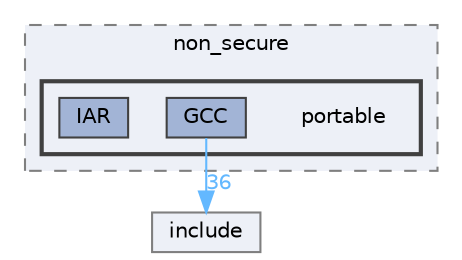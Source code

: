 digraph "D:/Projects/Raspberrypi_pico/pico_freertos_final/freertos_pico2/pico_freertos/FreeRTOS-Kernel/portable/ARMv8M/non_secure/portable"
{
 // LATEX_PDF_SIZE
  bgcolor="transparent";
  edge [fontname=Helvetica,fontsize=10,labelfontname=Helvetica,labelfontsize=10];
  node [fontname=Helvetica,fontsize=10,shape=box,height=0.2,width=0.4];
  compound=true
  subgraph clusterdir_6a305bcd2e17089c845b937e5cc060ae {
    graph [ bgcolor="#edf0f7", pencolor="grey50", label="non_secure", fontname=Helvetica,fontsize=10 style="filled,dashed", URL="dir_6a305bcd2e17089c845b937e5cc060ae.html",tooltip=""]
  subgraph clusterdir_e2093d8dd76e9ffd560d22ba86461ce2 {
    graph [ bgcolor="#edf0f7", pencolor="grey25", label="", fontname=Helvetica,fontsize=10 style="filled,bold", URL="dir_e2093d8dd76e9ffd560d22ba86461ce2.html",tooltip=""]
    dir_e2093d8dd76e9ffd560d22ba86461ce2 [shape=plaintext, label="portable"];
  dir_bed770a68c62af579330836600d13b4d [label="GCC", fillcolor="#a2b4d6", color="grey25", style="filled", URL="dir_bed770a68c62af579330836600d13b4d.html",tooltip=""];
  dir_cb37b45e0249e1d4c5291ded68e78a01 [label="IAR", fillcolor="#a2b4d6", color="grey25", style="filled", URL="dir_cb37b45e0249e1d4c5291ded68e78a01.html",tooltip=""];
  }
  }
  dir_c69ece34c3f150cb2c6f1098178b172a [label="include", fillcolor="#edf0f7", color="grey50", style="filled", URL="dir_c69ece34c3f150cb2c6f1098178b172a.html",tooltip=""];
  dir_bed770a68c62af579330836600d13b4d->dir_c69ece34c3f150cb2c6f1098178b172a [headlabel="36", labeldistance=1.5 headhref="dir_000114_000125.html" href="dir_000114_000125.html" color="steelblue1" fontcolor="steelblue1"];
}
